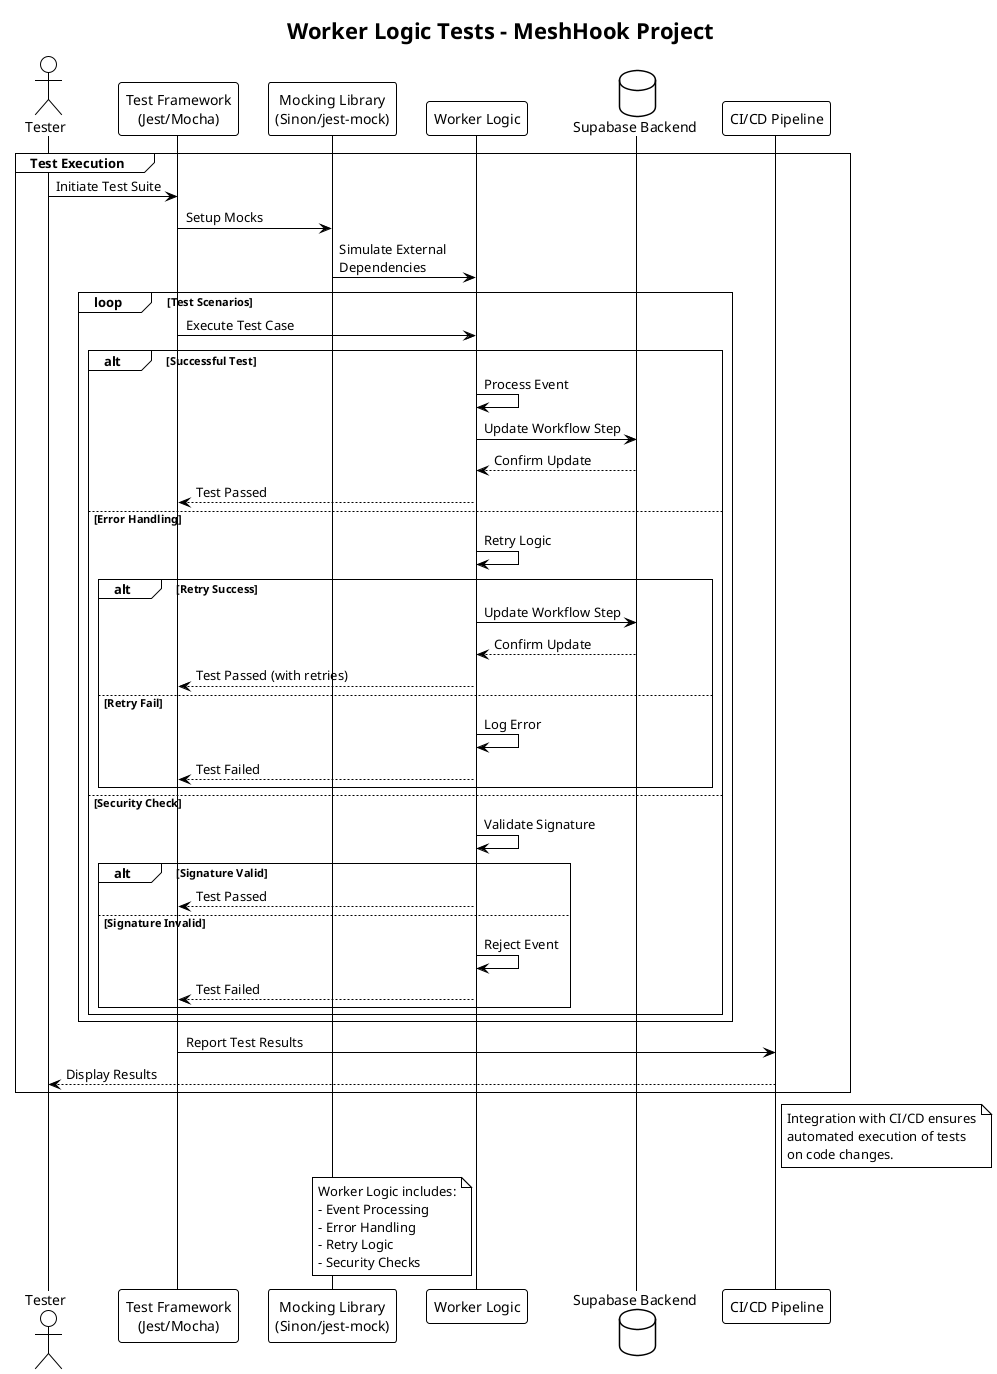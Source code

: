 @startuml
!theme plain

title Worker Logic Tests - MeshHook Project

actor Tester
participant "Test Framework\n(Jest/Mocha)" as Framework
participant "Mocking Library\n(Sinon/jest-mock)" as Mocking
participant "Worker Logic" as Worker
database "Supabase Backend" as Backend
participant "CI/CD Pipeline" as CICD

group Test Execution
    Tester -> Framework: Initiate Test Suite
    Framework -> Mocking: Setup Mocks
    Mocking -> Worker: Simulate External\nDependencies
    loop Test Scenarios
        Framework -> Worker: Execute Test Case
        alt Successful Test
            Worker -> Worker: Process Event
            Worker -> Backend: Update Workflow Step
            Backend --> Worker: Confirm Update
            Worker --> Framework: Test Passed
        else Error Handling
            Worker -> Worker: Retry Logic
            alt Retry Success
                Worker -> Backend: Update Workflow Step
                Backend --> Worker: Confirm Update
                Worker --> Framework: Test Passed (with retries)
            else Retry Fail
                Worker -> Worker: Log Error
                Worker --> Framework: Test Failed
            end
        else Security Check
            Worker -> Worker: Validate Signature
            alt Signature Valid
                Worker --> Framework: Test Passed
            else Signature Invalid
                Worker -> Worker: Reject Event
                Worker --> Framework: Test Failed
            end
        end
    end
    Framework -> CICD: Report Test Results
    CICD --> Tester: Display Results
end

note right of CICD
  Integration with CI/CD ensures
  automated execution of tests
  on code changes.
end note

note left of Worker
  Worker Logic includes:
  - Event Processing
  - Error Handling
  - Retry Logic
  - Security Checks
end note

@enduml